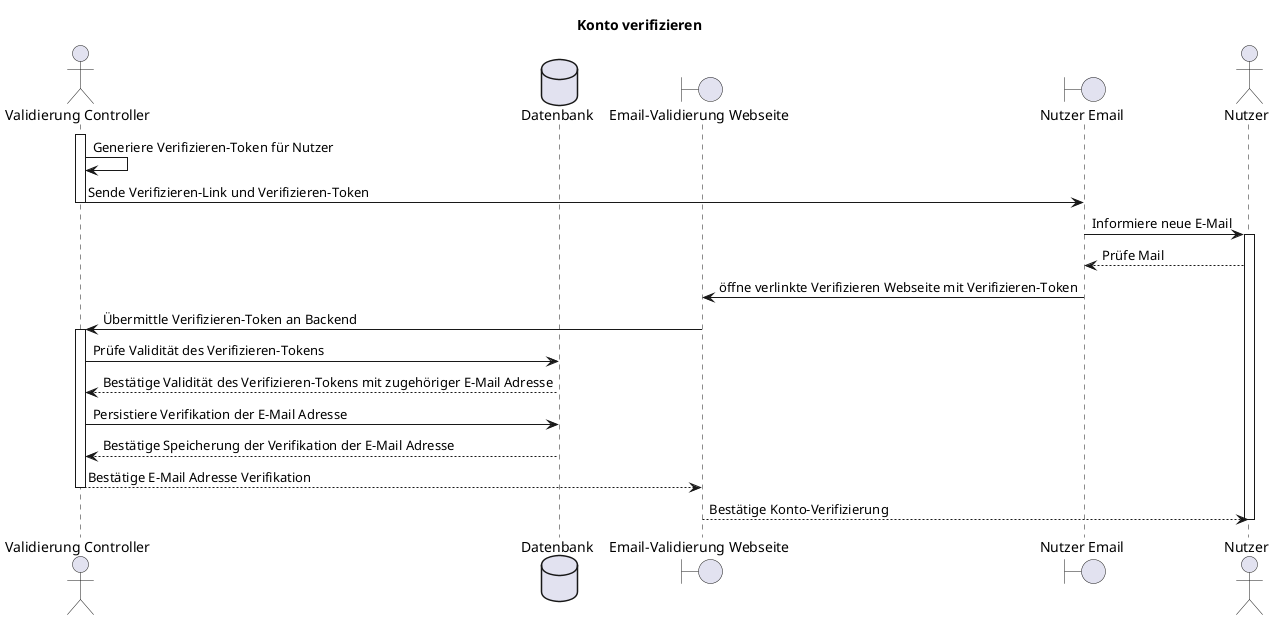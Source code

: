 @startuml F014_kontoVerifizieren_seq
title "Konto verifizieren"

actor "Validierung Controller" as controller
database "Datenbank" as db
boundary "Email-Validierung Webseite" as signupConfirm
boundary "Nutzer Email" as userMail
actor "Nutzer" as user


'E-Mail Validierung
activate controller
controller -> controller: Generiere Verifizieren-Token für Nutzer
userMail <- controller: Sende Verifizieren-Link und Verifizieren-Token
deactivate controller

userMail -> user: Informiere neue E-Mail
activate user
userMail <-- user: Prüfe Mail
userMail -> signupConfirm: öffne verlinkte Verifizieren Webseite mit Verifizieren-Token
signupConfirm -> controller: Übermittle Verifizieren-Token an Backend
activate controller
controller -> db: Prüfe Validität des Verifizieren-Tokens
controller <-- db: Bestätige Validität des Verifizieren-Tokens mit zugehöriger E-Mail Adresse
controller -> db: Persistiere Verifikation der E-Mail Adresse
controller <-- db: Bestätige Speicherung der Verifikation der E-Mail Adresse
signupConfirm <-- controller: Bestätige E-Mail Adresse Verifikation
deactivate controller

user <-- signupConfirm: Bestätige Konto-Verifizierung
deactivate user
@enduml